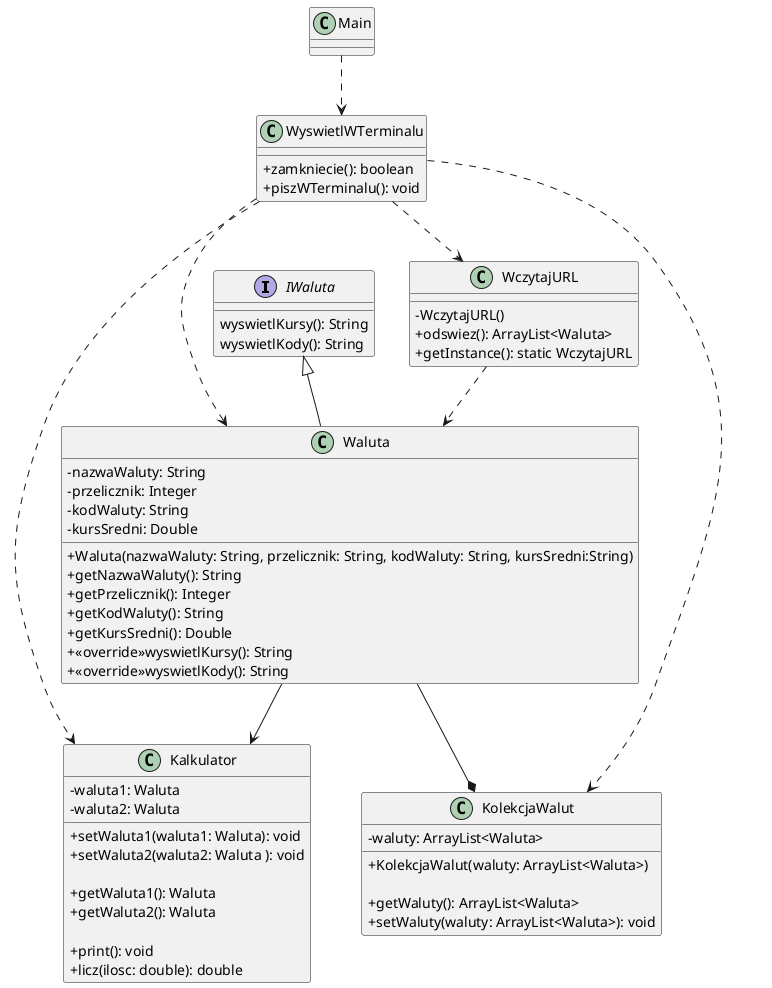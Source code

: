 @startuml
'https://plantuml.com/sequence-diagram

skinparam classAttributeIconSize 0

interface IWaluta{
    wyswietlKursy(): String
    wyswietlKody(): String
}


class Main{

}


class Waluta {
    - nazwaWaluty: String
    - przelicznik: Integer
    - kodWaluty: String
    - kursSredni: Double

    +Waluta(nazwaWaluty: String, przelicznik: String, kodWaluty: String, kursSredni:String)
    +getNazwaWaluty(): String
    +getPrzelicznik(): Integer
    +getKodWaluty(): String
    +getKursSredni(): Double
    +<<override>>wyswietlKursy(): String
    +<<override>>wyswietlKody(): String
}

class Kalkulator {

    - waluta1: Waluta
    - waluta2: Waluta


    + setWaluta1(waluta1: Waluta): void
    + setWaluta2(waluta2: Waluta ): void

    + getWaluta1(): Waluta
    + getWaluta2(): Waluta

    + print(): void
    + licz(ilosc: double): double
}

class KolekcjaWalut{
    - waluty: ArrayList<Waluta>

    + KolekcjaWalut(waluty: ArrayList<Waluta>)

    + getWaluty(): ArrayList<Waluta>
    + setWaluty(waluty: ArrayList<Waluta>): void
}

class WczytajURL{

    - WczytajURL()
    + odswiez(): ArrayList<Waluta>
    + getInstance(): static WczytajURL
}

class WyswietlWTerminalu{

    + zamkniecie(): boolean
    +piszWTerminalu(): void
}

Main ..> WyswietlWTerminalu
WyswietlWTerminalu ..> WczytajURL
WyswietlWTerminalu ..> KolekcjaWalut
WyswietlWTerminalu ..> Kalkulator
WyswietlWTerminalu ..> Waluta
WczytajURL ..> Waluta
Waluta --> Kalkulator
Waluta --* KolekcjaWalut

IWaluta <|-- Waluta

@enduml
